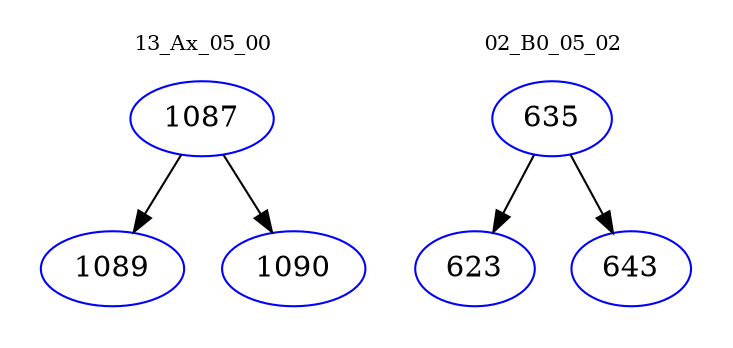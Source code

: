 digraph{
subgraph cluster_0 {
color = white
label = "13_Ax_05_00";
fontsize=10;
T0_1087 [label="1087", color="blue"]
T0_1087 -> T0_1089 [color="black"]
T0_1089 [label="1089", color="blue"]
T0_1087 -> T0_1090 [color="black"]
T0_1090 [label="1090", color="blue"]
}
subgraph cluster_1 {
color = white
label = "02_B0_05_02";
fontsize=10;
T1_635 [label="635", color="blue"]
T1_635 -> T1_623 [color="black"]
T1_623 [label="623", color="blue"]
T1_635 -> T1_643 [color="black"]
T1_643 [label="643", color="blue"]
}
}
